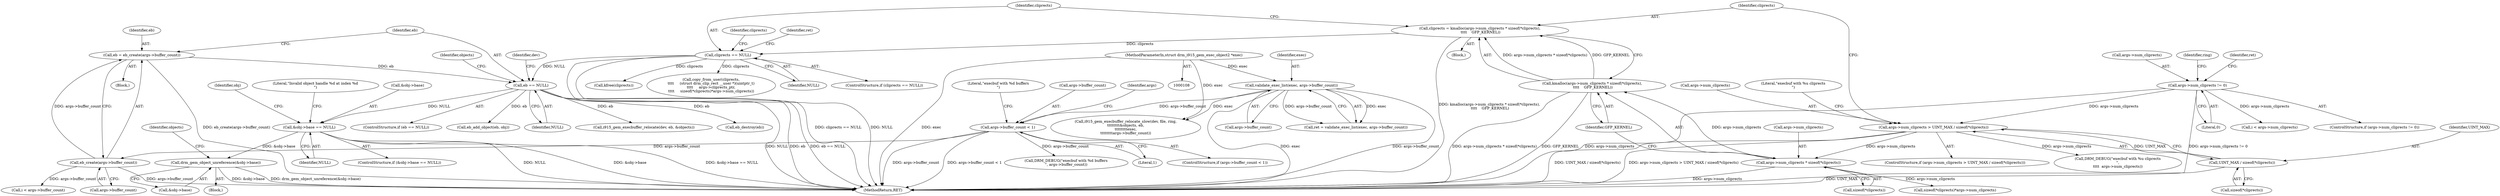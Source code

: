 digraph "0_linux_44afb3a04391a74309d16180d1e4f8386fdfa745@pointer" {
"1000819" [label="(Call,drm_gem_object_unreference(&obj->base))"];
"1000475" [label="(Call,&obj->base == NULL)"];
"1000433" [label="(Call,eb == NULL)"];
"1000426" [label="(Call,eb = eb_create(args->buffer_count))"];
"1000428" [label="(Call,eb_create(args->buffer_count))"];
"1000303" [label="(Call,args->buffer_count < 1)"];
"1000148" [label="(Call,validate_exec_list(exec, args->buffer_count))"];
"1000113" [label="(MethodParameterIn,struct drm_i915_gem_exec_object2 *exec)"];
"1000370" [label="(Call,cliprects == NULL)"];
"1000358" [label="(Call,cliprects = kmalloc(args->num_cliprects * sizeof(*cliprects),\n \t\t\t\t    GFP_KERNEL))"];
"1000360" [label="(Call,kmalloc(args->num_cliprects * sizeof(*cliprects),\n \t\t\t\t    GFP_KERNEL))"];
"1000361" [label="(Call,args->num_cliprects * sizeof(*cliprects))"];
"1000340" [label="(Call,args->num_cliprects > UINT_MAX / sizeof(*cliprects))"];
"1000318" [label="(Call,args->num_cliprects != 0)"];
"1000344" [label="(Call,UINT_MAX / sizeof(*cliprects))"];
"1000440" [label="(Identifier,dev)"];
"1000429" [label="(Call,args->buffer_count)"];
"1000339" [label="(ControlStructure,if (args->num_cliprects > UINT_MAX / sizeof(*cliprects)))"];
"1000476" [label="(Call,&obj->base)"];
"1000432" [label="(ControlStructure,if (eb == NULL))"];
"1000302" [label="(ControlStructure,if (args->buffer_count < 1))"];
"1000370" [label="(Call,cliprects == NULL)"];
"1000358" [label="(Call,cliprects = kmalloc(args->num_cliprects * sizeof(*cliprects),\n \t\t\t\t    GFP_KERNEL))"];
"1000375" [label="(Identifier,ret)"];
"1000474" [label="(ControlStructure,if (&obj->base == NULL))"];
"1000326" [label="(Identifier,ring)"];
"1000541" [label="(Call,eb_add_object(eb, obj))"];
"1000323" [label="(Block,)"];
"1000113" [label="(MethodParameterIn,struct drm_i915_gem_exec_object2 *exec)"];
"1000365" [label="(Call,sizeof(*cliprects))"];
"1000572" [label="(Call,i915_gem_execbuffer_relocate_slow(dev, file, ring,\n\t\t\t\t\t\t\t\t&objects, eb,\n\t\t\t\t\t\t\t\texec,\n\t\t\t\t\t\t\t\targs->buffer_count))"];
"1000811" [label="(Identifier,objects)"];
"1000480" [label="(Identifier,NULL)"];
"1000428" [label="(Call,eb_create(args->buffer_count))"];
"1000435" [label="(Identifier,NULL)"];
"1000369" [label="(ControlStructure,if (cliprects == NULL))"];
"1000427" [label="(Identifier,eb)"];
"1000454" [label="(Call,i < args->buffer_count)"];
"1000114" [label="(Block,)"];
"1000556" [label="(Call,i915_gem_execbuffer_relocate(dev, eb, &objects))"];
"1000307" [label="(Literal,1)"];
"1000341" [label="(Call,args->num_cliprects)"];
"1000371" [label="(Identifier,cliprects)"];
"1000340" [label="(Call,args->num_cliprects > UINT_MAX / sizeof(*cliprects))"];
"1000389" [label="(Call,sizeof(*cliprects)*args->num_cliprects)"];
"1000318" [label="(Call,args->num_cliprects != 0)"];
"1000350" [label="(Call,DRM_DEBUG(\"execbuf with %u cliprects\n\",\n\t\t\t\t  args->num_cliprects))"];
"1000834" [label="(MethodReturn,RET)"];
"1000303" [label="(Call,args->buffer_count < 1)"];
"1000310" [label="(Literal,\"execbuf with %d buffers\n\")"];
"1000304" [label="(Call,args->buffer_count)"];
"1000433" [label="(Call,eb == NULL)"];
"1000322" [label="(Literal,0)"];
"1000500" [label="(Identifier,obj)"];
"1000351" [label="(Literal,\"execbuf with %u cliprects\n\")"];
"1000830" [label="(Call,kfree(cliprects))"];
"1000403" [label="(Identifier,ret)"];
"1000309" [label="(Call,DRM_DEBUG(\"execbuf with %d buffers\n\", args->buffer_count))"];
"1000750" [label="(Call,i < args->num_cliprects)"];
"1000359" [label="(Identifier,cliprects)"];
"1000317" [label="(ControlStructure,if (args->num_cliprects != 0))"];
"1000812" [label="(Block,)"];
"1000148" [label="(Call,validate_exec_list(exec, args->buffer_count))"];
"1000820" [label="(Call,&obj->base)"];
"1000346" [label="(Call,sizeof(*cliprects))"];
"1000805" [label="(Call,eb_destroy(eb))"];
"1000345" [label="(Identifier,UINT_MAX)"];
"1000319" [label="(Call,args->num_cliprects)"];
"1000426" [label="(Call,eb = eb_create(args->buffer_count))"];
"1000372" [label="(Identifier,NULL)"];
"1000150" [label="(Call,args->buffer_count)"];
"1000360" [label="(Call,kmalloc(args->num_cliprects * sizeof(*cliprects),\n \t\t\t\t    GFP_KERNEL))"];
"1000368" [label="(Identifier,GFP_KERNEL)"];
"1000361" [label="(Call,args->num_cliprects * sizeof(*cliprects))"];
"1000146" [label="(Call,ret = validate_exec_list(exec, args->buffer_count))"];
"1000362" [label="(Call,args->num_cliprects)"];
"1000434" [label="(Identifier,eb)"];
"1000483" [label="(Literal,\"Invalid object handle %d at index %d\n\")"];
"1000344" [label="(Call,UINT_MAX / sizeof(*cliprects))"];
"1000819" [label="(Call,drm_gem_object_unreference(&obj->base))"];
"1000149" [label="(Identifier,exec)"];
"1000380" [label="(Call,copy_from_user(cliprects,\n\t\t\t\t     (struct drm_clip_rect __user *)(uintptr_t)\n\t\t\t\t     args->cliprects_ptr,\n\t\t\t\t     sizeof(*cliprects)*args->num_cliprects))"];
"1000320" [label="(Identifier,args)"];
"1000449" [label="(Identifier,objects)"];
"1000381" [label="(Identifier,cliprects)"];
"1000475" [label="(Call,&obj->base == NULL)"];
"1000819" -> "1000812"  [label="AST: "];
"1000819" -> "1000820"  [label="CFG: "];
"1000820" -> "1000819"  [label="AST: "];
"1000811" -> "1000819"  [label="CFG: "];
"1000819" -> "1000834"  [label="DDG: &obj->base"];
"1000819" -> "1000834"  [label="DDG: drm_gem_object_unreference(&obj->base)"];
"1000475" -> "1000819"  [label="DDG: &obj->base"];
"1000475" -> "1000474"  [label="AST: "];
"1000475" -> "1000480"  [label="CFG: "];
"1000476" -> "1000475"  [label="AST: "];
"1000480" -> "1000475"  [label="AST: "];
"1000483" -> "1000475"  [label="CFG: "];
"1000500" -> "1000475"  [label="CFG: "];
"1000475" -> "1000834"  [label="DDG: &obj->base"];
"1000475" -> "1000834"  [label="DDG: &obj->base == NULL"];
"1000475" -> "1000834"  [label="DDG: NULL"];
"1000433" -> "1000475"  [label="DDG: NULL"];
"1000433" -> "1000432"  [label="AST: "];
"1000433" -> "1000435"  [label="CFG: "];
"1000434" -> "1000433"  [label="AST: "];
"1000435" -> "1000433"  [label="AST: "];
"1000440" -> "1000433"  [label="CFG: "];
"1000449" -> "1000433"  [label="CFG: "];
"1000433" -> "1000834"  [label="DDG: eb"];
"1000433" -> "1000834"  [label="DDG: eb == NULL"];
"1000433" -> "1000834"  [label="DDG: NULL"];
"1000426" -> "1000433"  [label="DDG: eb"];
"1000370" -> "1000433"  [label="DDG: NULL"];
"1000433" -> "1000541"  [label="DDG: eb"];
"1000433" -> "1000556"  [label="DDG: eb"];
"1000433" -> "1000805"  [label="DDG: eb"];
"1000426" -> "1000114"  [label="AST: "];
"1000426" -> "1000428"  [label="CFG: "];
"1000427" -> "1000426"  [label="AST: "];
"1000428" -> "1000426"  [label="AST: "];
"1000434" -> "1000426"  [label="CFG: "];
"1000426" -> "1000834"  [label="DDG: eb_create(args->buffer_count)"];
"1000428" -> "1000426"  [label="DDG: args->buffer_count"];
"1000428" -> "1000429"  [label="CFG: "];
"1000429" -> "1000428"  [label="AST: "];
"1000428" -> "1000834"  [label="DDG: args->buffer_count"];
"1000303" -> "1000428"  [label="DDG: args->buffer_count"];
"1000428" -> "1000454"  [label="DDG: args->buffer_count"];
"1000303" -> "1000302"  [label="AST: "];
"1000303" -> "1000307"  [label="CFG: "];
"1000304" -> "1000303"  [label="AST: "];
"1000307" -> "1000303"  [label="AST: "];
"1000310" -> "1000303"  [label="CFG: "];
"1000320" -> "1000303"  [label="CFG: "];
"1000303" -> "1000834"  [label="DDG: args->buffer_count"];
"1000303" -> "1000834"  [label="DDG: args->buffer_count < 1"];
"1000148" -> "1000303"  [label="DDG: args->buffer_count"];
"1000303" -> "1000309"  [label="DDG: args->buffer_count"];
"1000148" -> "1000146"  [label="AST: "];
"1000148" -> "1000150"  [label="CFG: "];
"1000149" -> "1000148"  [label="AST: "];
"1000150" -> "1000148"  [label="AST: "];
"1000146" -> "1000148"  [label="CFG: "];
"1000148" -> "1000834"  [label="DDG: exec"];
"1000148" -> "1000834"  [label="DDG: args->buffer_count"];
"1000148" -> "1000146"  [label="DDG: exec"];
"1000148" -> "1000146"  [label="DDG: args->buffer_count"];
"1000113" -> "1000148"  [label="DDG: exec"];
"1000148" -> "1000572"  [label="DDG: exec"];
"1000113" -> "1000108"  [label="AST: "];
"1000113" -> "1000834"  [label="DDG: exec"];
"1000113" -> "1000572"  [label="DDG: exec"];
"1000370" -> "1000369"  [label="AST: "];
"1000370" -> "1000372"  [label="CFG: "];
"1000371" -> "1000370"  [label="AST: "];
"1000372" -> "1000370"  [label="AST: "];
"1000375" -> "1000370"  [label="CFG: "];
"1000381" -> "1000370"  [label="CFG: "];
"1000370" -> "1000834"  [label="DDG: cliprects == NULL"];
"1000370" -> "1000834"  [label="DDG: NULL"];
"1000358" -> "1000370"  [label="DDG: cliprects"];
"1000370" -> "1000380"  [label="DDG: cliprects"];
"1000370" -> "1000830"  [label="DDG: cliprects"];
"1000358" -> "1000323"  [label="AST: "];
"1000358" -> "1000360"  [label="CFG: "];
"1000359" -> "1000358"  [label="AST: "];
"1000360" -> "1000358"  [label="AST: "];
"1000371" -> "1000358"  [label="CFG: "];
"1000358" -> "1000834"  [label="DDG: kmalloc(args->num_cliprects * sizeof(*cliprects),\n \t\t\t\t    GFP_KERNEL)"];
"1000360" -> "1000358"  [label="DDG: args->num_cliprects * sizeof(*cliprects)"];
"1000360" -> "1000358"  [label="DDG: GFP_KERNEL"];
"1000360" -> "1000368"  [label="CFG: "];
"1000361" -> "1000360"  [label="AST: "];
"1000368" -> "1000360"  [label="AST: "];
"1000360" -> "1000834"  [label="DDG: args->num_cliprects * sizeof(*cliprects)"];
"1000360" -> "1000834"  [label="DDG: GFP_KERNEL"];
"1000361" -> "1000360"  [label="DDG: args->num_cliprects"];
"1000361" -> "1000365"  [label="CFG: "];
"1000362" -> "1000361"  [label="AST: "];
"1000365" -> "1000361"  [label="AST: "];
"1000368" -> "1000361"  [label="CFG: "];
"1000361" -> "1000834"  [label="DDG: args->num_cliprects"];
"1000340" -> "1000361"  [label="DDG: args->num_cliprects"];
"1000361" -> "1000389"  [label="DDG: args->num_cliprects"];
"1000340" -> "1000339"  [label="AST: "];
"1000340" -> "1000344"  [label="CFG: "];
"1000341" -> "1000340"  [label="AST: "];
"1000344" -> "1000340"  [label="AST: "];
"1000351" -> "1000340"  [label="CFG: "];
"1000359" -> "1000340"  [label="CFG: "];
"1000340" -> "1000834"  [label="DDG: UINT_MAX / sizeof(*cliprects)"];
"1000340" -> "1000834"  [label="DDG: args->num_cliprects > UINT_MAX / sizeof(*cliprects)"];
"1000318" -> "1000340"  [label="DDG: args->num_cliprects"];
"1000344" -> "1000340"  [label="DDG: UINT_MAX"];
"1000340" -> "1000350"  [label="DDG: args->num_cliprects"];
"1000318" -> "1000317"  [label="AST: "];
"1000318" -> "1000322"  [label="CFG: "];
"1000319" -> "1000318"  [label="AST: "];
"1000322" -> "1000318"  [label="AST: "];
"1000326" -> "1000318"  [label="CFG: "];
"1000403" -> "1000318"  [label="CFG: "];
"1000318" -> "1000834"  [label="DDG: args->num_cliprects != 0"];
"1000318" -> "1000834"  [label="DDG: args->num_cliprects"];
"1000318" -> "1000750"  [label="DDG: args->num_cliprects"];
"1000344" -> "1000346"  [label="CFG: "];
"1000345" -> "1000344"  [label="AST: "];
"1000346" -> "1000344"  [label="AST: "];
"1000344" -> "1000834"  [label="DDG: UINT_MAX"];
}
